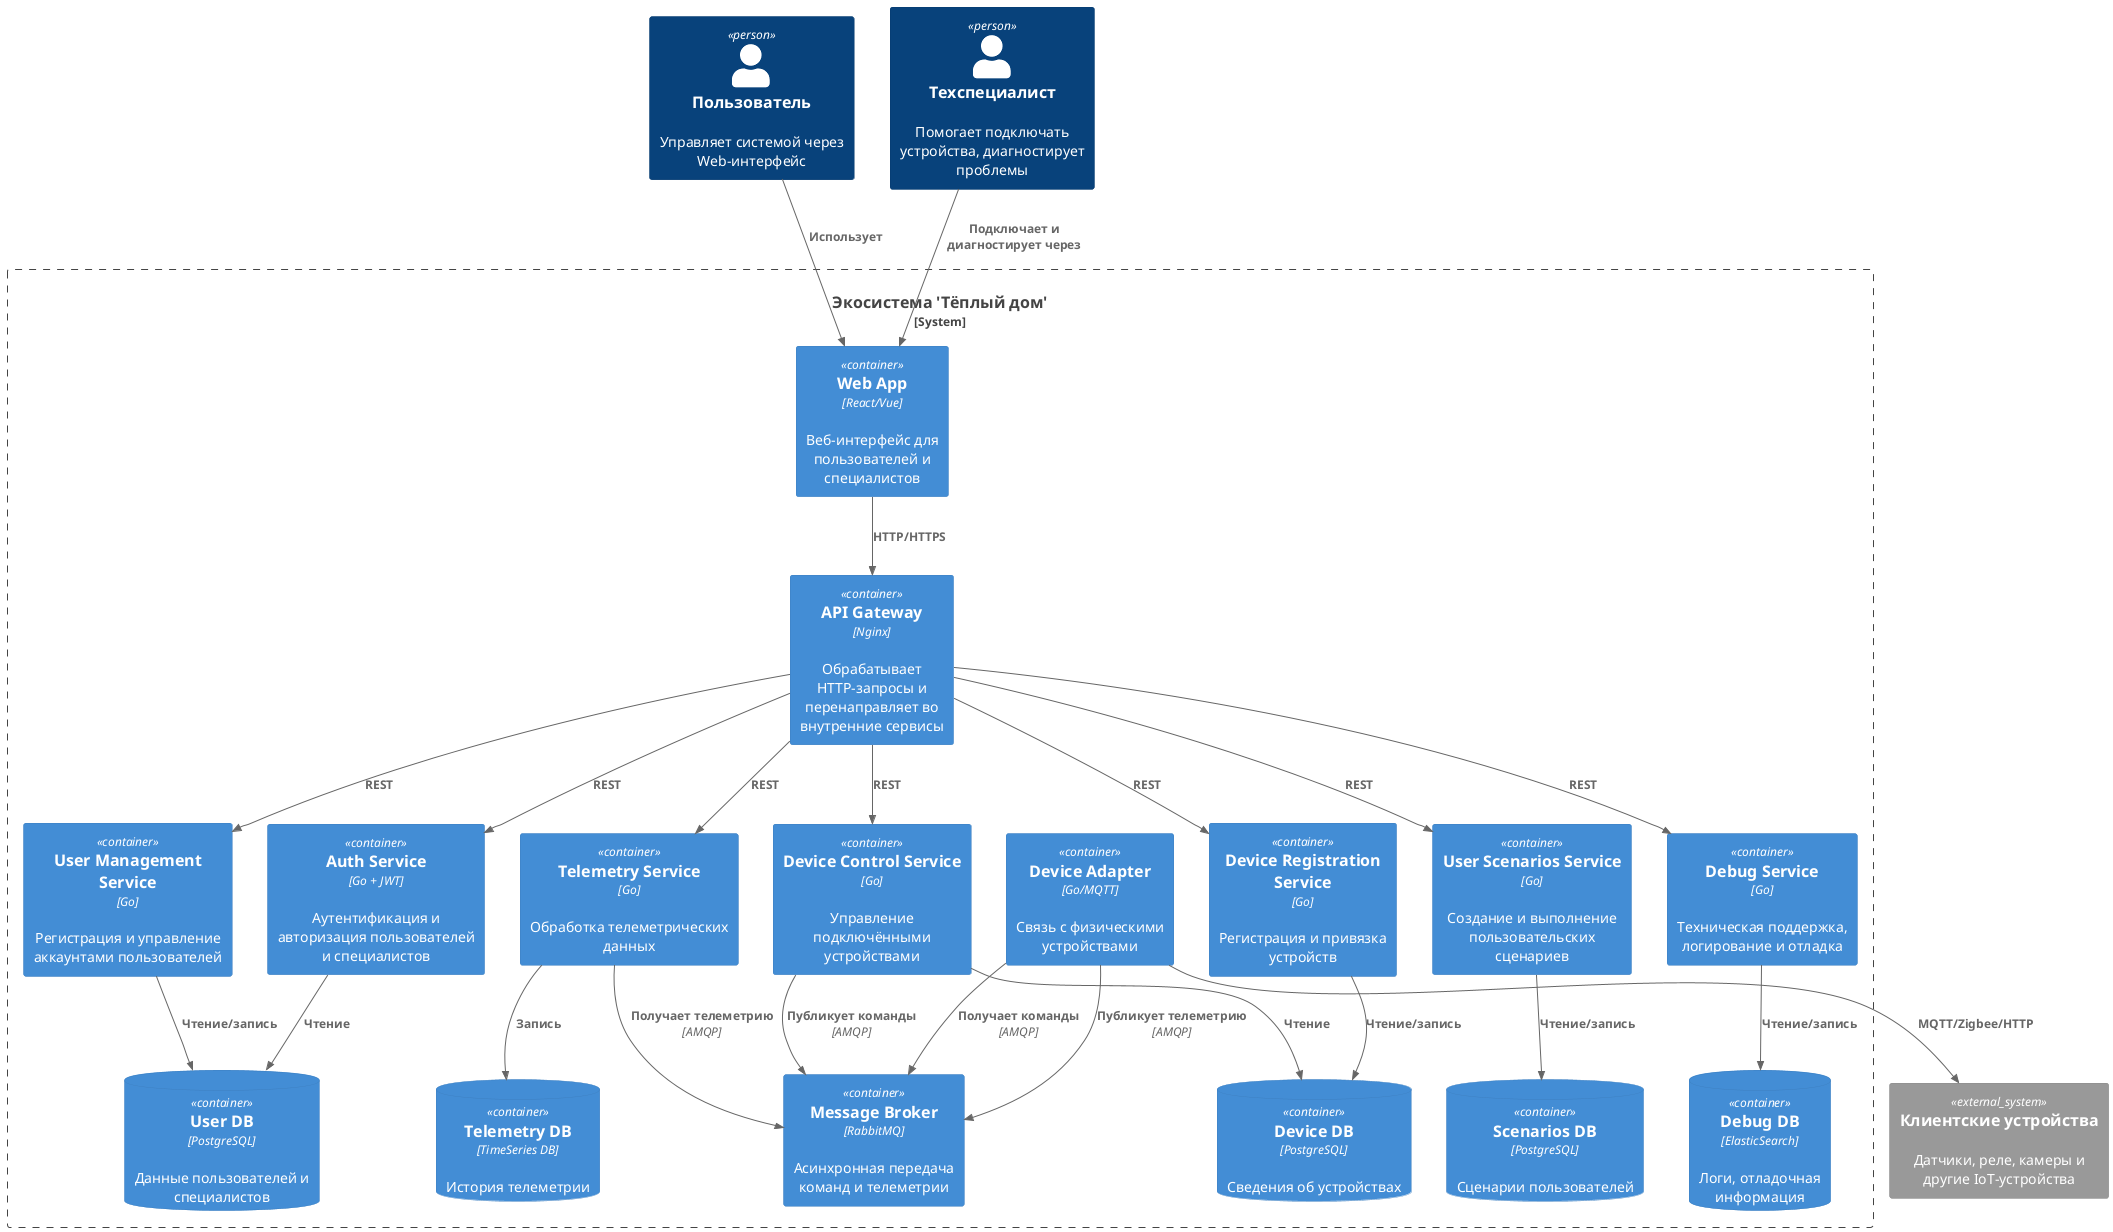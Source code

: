 @startuml
!include <C4/C4_Container>

Person(user, "Пользователь", "Управляет системой через Web-интерфейс")
Person(technician, "Техспециалист", "Помогает подключать устройства, диагностирует проблемы")
System_Ext(device, "Клиентские устройства", "Датчики, реле, камеры и другие IoT-устройства")

System_Boundary(s1, "Экосистема 'Тёплый дом'") {

  Container(webApp, "Web App", "React/Vue", "Веб-интерфейс для пользователей и специалистов")
  Container(apiGateway, "API Gateway", "Nginx", "Обрабатывает HTTP-запросы и перенаправляет во внутренние сервисы")

  Container(authService, "Auth Service", "Go + JWT", "Аутентификация и авторизация пользователей и специалистов")
  Container(userManagement, "User Management Service", "Go", "Регистрация и управление аккаунтами пользователей")

  Container(deviceReg, "Device Registration Service", "Go", "Регистрация и привязка устройств")
  Container(deviceControl, "Device Control Service", "Go", "Управление подключёнными устройствами")
  Container(deviceAdapter, "Device Adapter", "Go/MQTT", "Связь с физическими устройствами")
  Container(telemetry, "Telemetry Service", "Go", "Обработка телеметрических данных")
  Container(userScenarios, "User Scenarios Service", "Go", "Создание и выполнение пользовательских сценариев")

  Container(debugService, "Debug Service", "Go", "Техническая поддержка, логирование и отладка")

  Container(messageBroker, "Message Broker", "RabbitMQ", "Асинхронная передача команд и телеметрии")

  ContainerDb(userDb, "User DB", "PostgreSQL", "Данные пользователей и специалистов")
  ContainerDb(deviceDb, "Device DB", "PostgreSQL", "Сведения об устройствах")
  ContainerDb(telemetryDb, "Telemetry DB", "TimeSeries DB", "История телеметрии")
  ContainerDb(scenariosDb, "Scenarios DB", "PostgreSQL", "Сценарии пользователей")
  ContainerDb(debugDb, "Debug DB", "ElasticSearch", "Логи, отладочная информация")
}

Rel(user, webApp, "Использует")
Rel(technician, webApp, "Подключает и диагностирует через")
Rel(webApp, apiGateway, "HTTP/HTTPS")

Rel(apiGateway, userManagement, "REST")
Rel(apiGateway, authService, "REST")
Rel(apiGateway, deviceReg, "REST")
Rel(apiGateway, deviceControl, "REST")
Rel(apiGateway, telemetry, "REST")
Rel(apiGateway, userScenarios, "REST")
Rel(apiGateway, debugService, "REST")

Rel(userManagement, userDb, "Чтение/запись")
Rel(authService, userDb, "Чтение")
Rel(deviceReg, deviceDb, "Чтение/запись")
Rel(deviceControl, deviceDb, "Чтение")
Rel(userScenarios, scenariosDb, "Чтение/запись")
Rel(telemetry, telemetryDb, "Запись")
Rel(debugService, debugDb, "Чтение/запись")

Rel(deviceControl, messageBroker, "Публикует команды", "AMQP")
Rel(deviceAdapter, messageBroker, "Получает команды", "AMQP")
Rel(deviceAdapter, messageBroker, "Публикует телеметрию", "AMQP")
Rel(telemetry, messageBroker, "Получает телеметрию", "AMQP")

Rel(deviceAdapter, device, "MQTT/Zigbee/HTTP")

@enduml